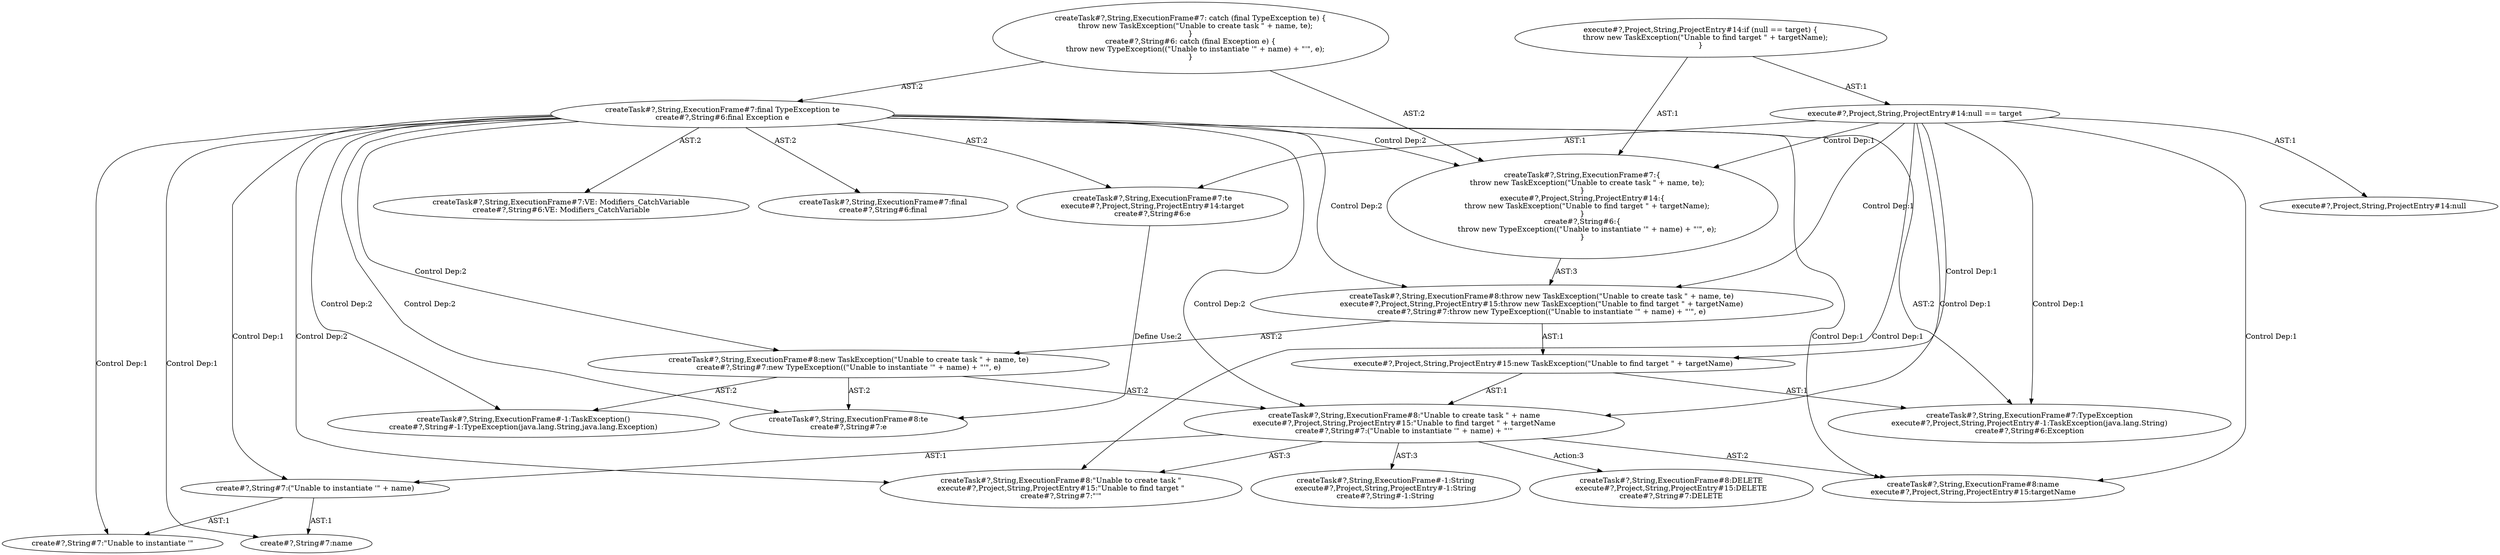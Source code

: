 digraph "Pattern" {
0 [label="createTask#?,String,ExecutionFrame#8:DELETE
execute#?,Project,String,ProjectEntry#15:DELETE
create#?,String#7:DELETE" shape=ellipse]
1 [label="createTask#?,String,ExecutionFrame#8:\"Unable to create task \" + name
execute#?,Project,String,ProjectEntry#15:\"Unable to find target \" + targetName
create#?,String#7:(\"Unable to instantiate '\" + name) + \"'\"" shape=ellipse]
2 [label="createTask#?,String,ExecutionFrame#7:final TypeException te
create#?,String#6:final Exception e" shape=ellipse]
3 [label="createTask#?,String,ExecutionFrame#7: catch (final TypeException te) \{
    throw new TaskException(\"Unable to create task \" + name, te);
\}
create#?,String#6: catch (final Exception e) \{
    throw new TypeException((\"Unable to instantiate '\" + name) + \"'\", e);
\}" shape=ellipse]
4 [label="createTask#?,String,ExecutionFrame#7:te
execute#?,Project,String,ProjectEntry#14:target
create#?,String#6:e" shape=ellipse]
5 [label="createTask#?,String,ExecutionFrame#7:TypeException
execute#?,Project,String,ProjectEntry#-1:TaskException(java.lang.String)
create#?,String#6:Exception" shape=ellipse]
6 [label="createTask#?,String,ExecutionFrame#7:\{
    throw new TaskException(\"Unable to create task \" + name, te);
\}
execute#?,Project,String,ProjectEntry#14:\{
    throw new TaskException(\"Unable to find target \" + targetName);
\}
create#?,String#6:\{
    throw new TypeException((\"Unable to instantiate '\" + name) + \"'\", e);
\}" shape=ellipse]
7 [label="createTask#?,String,ExecutionFrame#8:throw new TaskException(\"Unable to create task \" + name, te)
execute#?,Project,String,ProjectEntry#15:throw new TaskException(\"Unable to find target \" + targetName)
create#?,String#7:throw new TypeException((\"Unable to instantiate '\" + name) + \"'\", e)" shape=ellipse]
8 [label="createTask#?,String,ExecutionFrame#8:new TaskException(\"Unable to create task \" + name, te)
create#?,String#7:new TypeException((\"Unable to instantiate '\" + name) + \"'\", e)" shape=ellipse]
9 [label="createTask#?,String,ExecutionFrame#-1:TaskException()
create#?,String#-1:TypeException(java.lang.String,java.lang.Exception)" shape=ellipse]
10 [label="createTask#?,String,ExecutionFrame#8:\"Unable to create task \"
execute#?,Project,String,ProjectEntry#15:\"Unable to find target \"
create#?,String#7:\"'\"" shape=ellipse]
11 [label="createTask#?,String,ExecutionFrame#8:name
execute#?,Project,String,ProjectEntry#15:targetName" shape=ellipse]
12 [label="createTask#?,String,ExecutionFrame#8:te
create#?,String#7:e" shape=ellipse]
13 [label="createTask#?,String,ExecutionFrame#7:VE: Modifiers_CatchVariable
create#?,String#6:VE: Modifiers_CatchVariable" shape=ellipse]
14 [label="createTask#?,String,ExecutionFrame#7:final
create#?,String#6:final" shape=ellipse]
15 [label="createTask#?,String,ExecutionFrame#-1:String
execute#?,Project,String,ProjectEntry#-1:String
create#?,String#-1:String" shape=ellipse]
16 [label="execute#?,Project,String,ProjectEntry#14:if (null == target) \{
    throw new TaskException(\"Unable to find target \" + targetName);
\}" shape=ellipse]
17 [label="execute#?,Project,String,ProjectEntry#14:null" shape=ellipse]
18 [label="execute#?,Project,String,ProjectEntry#15:new TaskException(\"Unable to find target \" + targetName)" shape=ellipse]
19 [label="execute#?,Project,String,ProjectEntry#14:null == target" shape=ellipse]
20 [label="create#?,String#7:(\"Unable to instantiate '\" + name)" shape=ellipse]
21 [label="create#?,String#7:\"Unable to instantiate '\"" shape=ellipse]
22 [label="create#?,String#7:name" shape=ellipse]
1 -> 0 [label="Action:3"];
1 -> 15 [label="AST:3"];
1 -> 10 [label="AST:3"];
1 -> 11 [label="AST:2"];
1 -> 20 [label="AST:1"];
2 -> 1 [label="Control Dep:2"];
2 -> 4 [label="AST:2"];
2 -> 5 [label="AST:2"];
2 -> 6 [label="Control Dep:2"];
2 -> 7 [label="Control Dep:2"];
2 -> 8 [label="Control Dep:2"];
2 -> 9 [label="Control Dep:2"];
2 -> 10 [label="Control Dep:2"];
2 -> 11 [label="Control Dep:1"];
2 -> 12 [label="Control Dep:2"];
2 -> 13 [label="AST:2"];
2 -> 14 [label="AST:2"];
2 -> 20 [label="Control Dep:1"];
2 -> 21 [label="Control Dep:1"];
2 -> 22 [label="Control Dep:1"];
3 -> 2 [label="AST:2"];
3 -> 6 [label="AST:2"];
4 -> 12 [label="Define Use:2"];
6 -> 7 [label="AST:3"];
7 -> 8 [label="AST:2"];
7 -> 18 [label="AST:1"];
8 -> 1 [label="AST:2"];
8 -> 9 [label="AST:2"];
8 -> 12 [label="AST:2"];
16 -> 19 [label="AST:1"];
16 -> 6 [label="AST:1"];
18 -> 5 [label="AST:1"];
18 -> 1 [label="AST:1"];
19 -> 17 [label="AST:1"];
19 -> 18 [label="Control Dep:1"];
19 -> 4 [label="AST:1"];
19 -> 6 [label="Control Dep:1"];
19 -> 7 [label="Control Dep:1"];
19 -> 5 [label="Control Dep:1"];
19 -> 1 [label="Control Dep:1"];
19 -> 10 [label="Control Dep:1"];
19 -> 11 [label="Control Dep:1"];
20 -> 21 [label="AST:1"];
20 -> 22 [label="AST:1"];
}